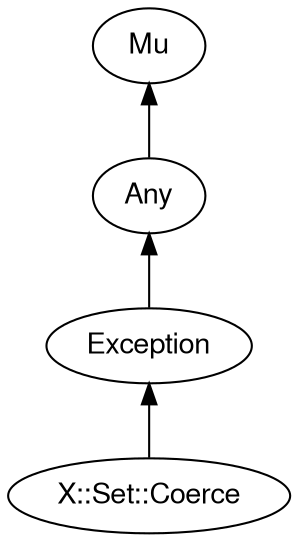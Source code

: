 digraph "perl6-type-graph" {
    rankdir=BT;
    splines=polyline;
    overlap=false; 
    // Types
    "X::Set::Coerce" [color="#000000", fontcolor="#000000", href="/type/X::Set::Coerce", fontname="FreeSans"];
    "Mu" [color="#000000", fontcolor="#000000", href="/type/Mu", fontname="FreeSans"];
    "Any" [color="#000000", fontcolor="#000000", href="/type/Any", fontname="FreeSans"];
    "Exception" [color="#000000", fontcolor="#000000", href="/type/Exception", fontname="FreeSans"];

    // Superclasses
    "X::Set::Coerce" -> "Exception" [color="#000000"];
    "Any" -> "Mu" [color="#000000"];
    "Exception" -> "Any" [color="#000000"];

    // Roles
}
